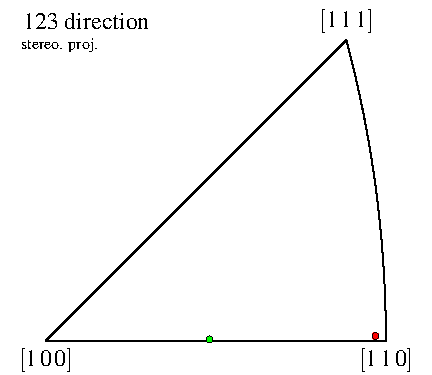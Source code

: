 import graph;
import palette;
import contour;
usepackage("mathptmx"); defaultpen(TimesRoman());
unitsize(1mm);

real scale = 60;
pair O  = (0,0);
pair X  = (1,0);
pair Y  = (0,1);

void circle (pair p, real s, real theta, pen rgba, real transa, pen rgbb, real w)
{
  if (w > 0) filldraw(shift(p)*circle(O, s), rgba+opacity(1-transa), rgbb+w);
  else filldraw(shift(p)*circle(O, s), rgba, invisible);
}
void sphere (pair p, real s, real theta, pen rgba, real transa, pen rgbb, real w)
{ circle (p, s, theta, rgba, transa, rgbb, w); }
void square (pair p, real s, real theta, pen rgba, real transa, pen rgbb, real w)
{ real a = 1.77245385090551602729 * s;
  if (w > 0) filldraw(shift(p)*rotate(theta)*scale(a)*shift((-1/2,-1/2))*unitsquare, rgba+opacity(1-transa), rgbb+w);
  else filldraw(shift(p)*rotate(theta)*scale(a)*shift((-1/2,-1/2))*unitsquare, rgba+opacity(1-transa), invisible);
}
void cube (pair p, real s, real theta, pen rgba, real transa, pen rgbb, real w)
{ square (p, s, theta, rgba, transa, rgbb, w); }
void triangle (pair p, real s, real theta, pen rgba, real transa, pen rgbb, real w)
{ real a = 2.69354737417719672123 * s;
  if (w > 0) filldraw(shift(p)*rotate(theta)*scale(a)*((-0.5,-0.289)--(0.5,-0.289)--(0,0.577)--cycle), rgba+opacity(1-transa), rgbb+w);
  else filldraw(shift(p)*rotate(theta)*scale(a)*((-0.5,-0.289)--(0.5,-0.289)--(0,0.577)--cycle), rgba+opacity(1-transa), invisible);
}
void diamond (pair p, real s, real theta, pen rgba, real transa, pen rgbb, real w)
{ real a = 1.77245385090551602729 * s;
  if (w > 0) filldraw(shift(p)*rotate(45+theta)*scale(a)*shift((-1/2,-1/2))*unitsquare, rgba+opacity(1-transa), rgbb+w);
  else filldraw(shift(p)*rotate(45+theta)*scale(a)*shift((-1/2,-1/2))*unitsquare, rgba+opacity(1-transa), invisible);
}
void star (pair p, real s, real theta, pen rgba, real transa, pen rgbb, real w)
{
  pair pair0 = (0.000000,1.000000);
  pair pair1 = (-0.951057,0.309017);
  pair pair2 = (-0.587785,-0.809017);
  pair pair3 = (0.587785,-0.809017);
  pair pair4 = (0.951057,0.309017);
  pair pair5 = (-0.224514,0.309017);
  pair pair6 = (-0.363271,-0.118034);
  pair pair7 = (-0.000000,-0.381966);
  pair pair8 = (0.363271,-0.118034);
  pair pair9 = (0.224514,0.309017);
if (w > 0) filldraw(shift(p)*rotate(theta)*scale(1.895 * s)*(pair0--pair5--pair1--pair6--pair2--pair7--pair3--pair8--pair4--pair9--cycle), rgba+opacity(1-transa), rgbb+w);
      else filldraw(shift(p)*rotate(theta)*scale(1.895 * s)*(pair0--pair5--pair1--pair6--pair2--pair7--pair3--pair8--pair4--pair9--cycle), rgba+opacity(1-transa), invisible);
}
filldraw (scale(scale)*((-0.133,-0.096)--(1.133,-0.096)--(1.133,1.000)--(-0.133,1.000)--cycle),white,white);
label("$[1\,0\,0]$", scale(scale)*O, S);
label("$[1\,1\,0]$", scale(scale)*X, S);
label("$[1\,1\,1]$", scale(scale/0.414214)*(0.366025,0.366025), N);
path line110111 = (0.414214,-0.000000)--(0.414176,0.010301)--(0.414063,0.020603)--(0.413876,0.030907)--(0.413613,0.041213)--(0.413275,0.051522)--(0.412861,0.061835)--(0.412372,0.072152)--(0.411807,0.082475)--(0.411165,0.092804)--(0.410447,0.103140)--(0.409653,0.113484)--(0.408781,0.123836)--(0.407832,0.134198)--(0.406805,0.144569)--(0.405699,0.154951)--(0.404514,0.165345)--(0.403250,0.175751)--(0.401906,0.186171)--(0.400481,0.196604)--(0.398975,0.207051)--(0.397386,0.217514)--(0.395714,0.227993)--(0.393959,0.238489)--(0.392120,0.249003)--(0.390195,0.259535)--(0.388184,0.270086)--(0.386085,0.280657)--(0.383898,0.291248)--(0.381622,0.301861)--(0.379256,0.312496)--(0.376798,0.323154)--(0.374247,0.333835)--(0.371602,0.344540)--(0.368862,0.355270)--(0.366025,0.366025);
path border = (0,0)--line110111--cycle;
draw (shift(O)*scale(scale/0.414214)*border,black);
sphere (scale(scale/0.414214)*( 0.401431,  0.006037), 0.600000, 0.000000, rgb(1.000000,0.000000,0.000000), 0.000000, rgb(0.000000,0.000000,0.000000), 0.300000);
sphere (scale(scale/0.414214)*( 0.199431,  0.001844), 0.600000, 0.000000, rgb(0.000000,1.000000,0.000000), 0.000000, rgb(0.000000,0.000000,0.000000), 0.300000);
label("123 direction", scale(scale)*(-0.083, 0.900), NE);
label("stereo. proj.", scale(scale)*(-0.083, 0.900), SE, fontsize(8));
